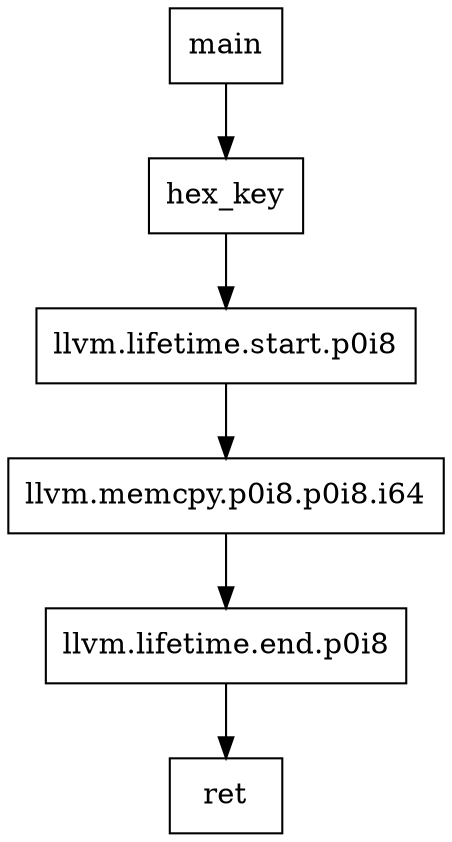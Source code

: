 digraph {
    node[shape=box];

    "main" -> "hex_key";
    "hex_key" -> "llvm.lifetime.start.p0i8";
    "llvm.lifetime.start.p0i8" -> "llvm.memcpy.p0i8.p0i8.i64";
    "llvm.memcpy.p0i8.p0i8.i64" -> "llvm.lifetime.end.p0i8";
    "llvm.lifetime.end.p0i8" -> "ret";
}